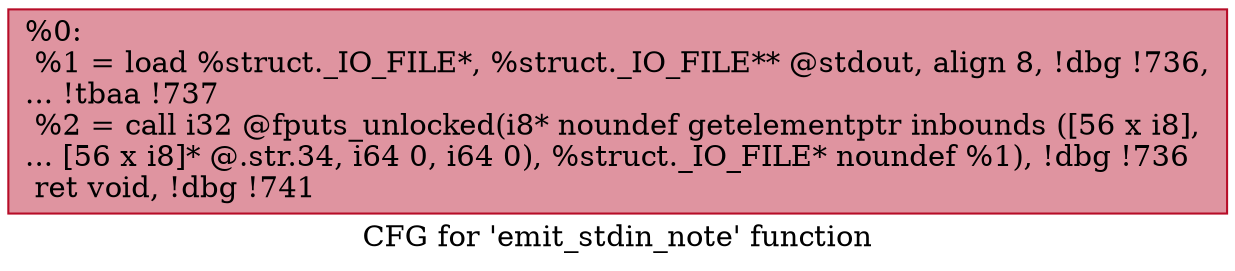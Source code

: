 digraph "CFG for 'emit_stdin_note' function" {
	label="CFG for 'emit_stdin_note' function";

	Node0x77e610 [shape=record,color="#b70d28ff", style=filled, fillcolor="#b70d2870",label="{%0:\l  %1 = load %struct._IO_FILE*, %struct._IO_FILE** @stdout, align 8, !dbg !736,\l... !tbaa !737\l  %2 = call i32 @fputs_unlocked(i8* noundef getelementptr inbounds ([56 x i8],\l... [56 x i8]* @.str.34, i64 0, i64 0), %struct._IO_FILE* noundef %1), !dbg !736\l  ret void, !dbg !741\l}"];
}
